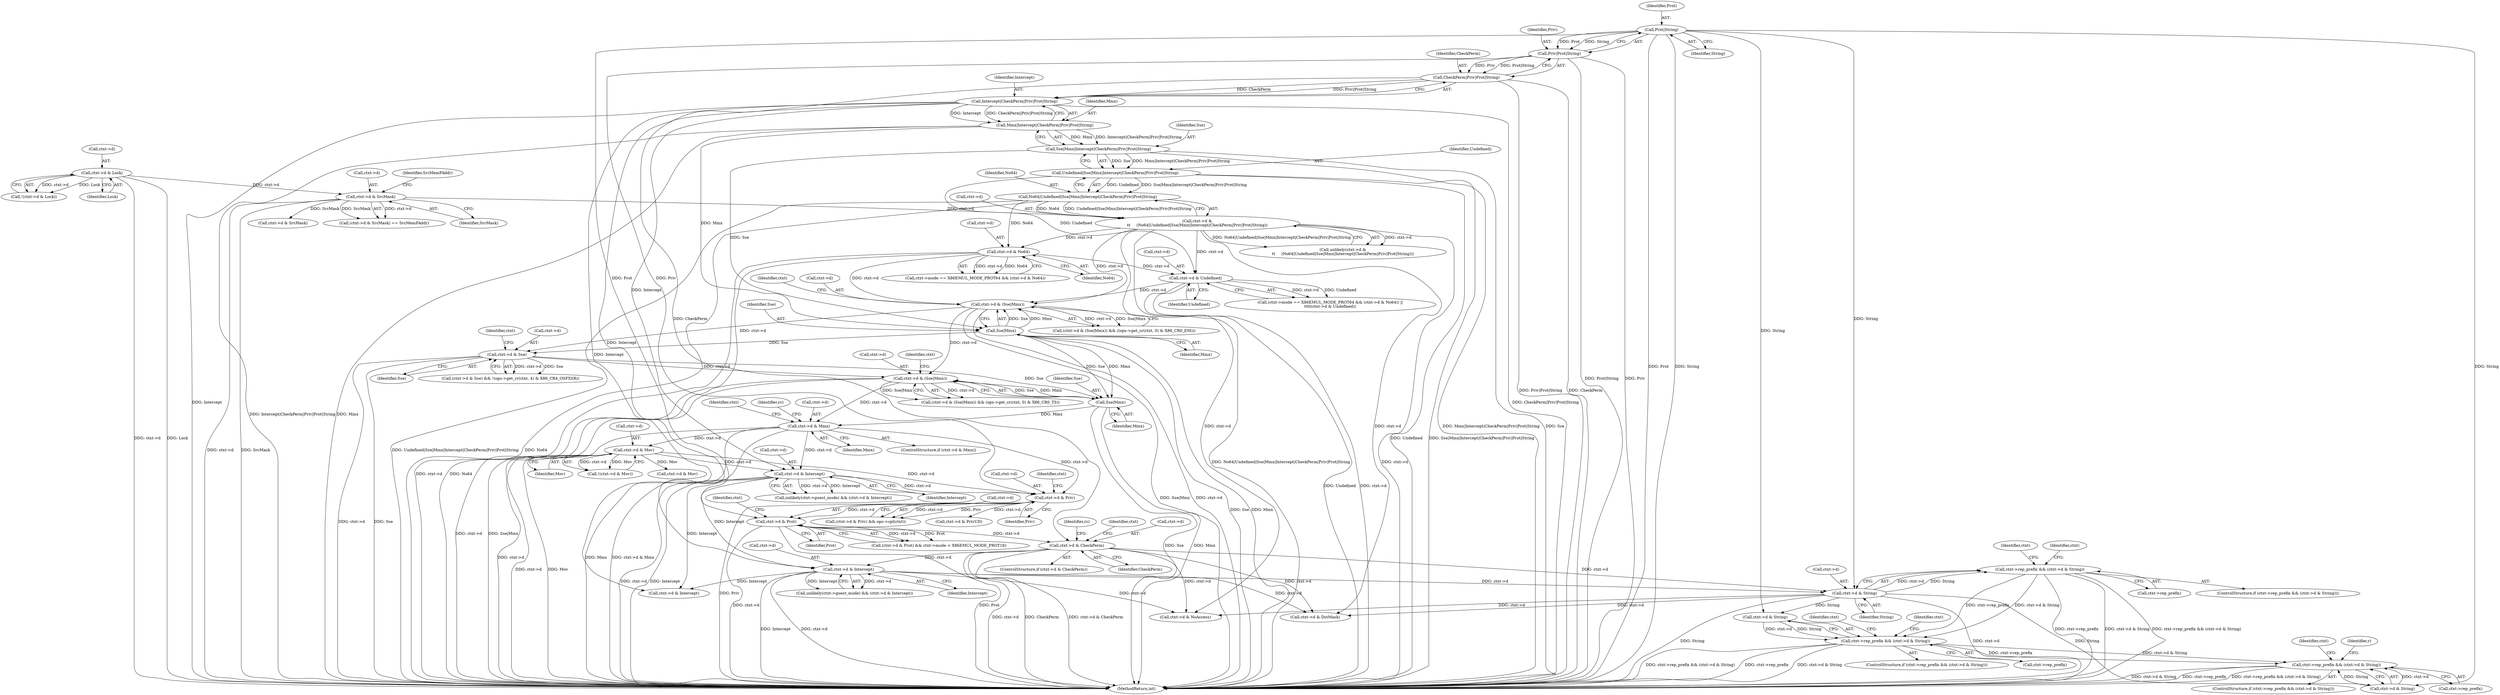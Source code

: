 digraph "0_linux_234f3ce485d54017f15cf5e0699cff4100121601_8@pointer" {
"1000473" [label="(Call,ctxt->rep_prefix && (ctxt->d & String))"];
"1000477" [label="(Call,ctxt->d & String)"];
"1000432" [label="(Call,ctxt->d & CheckPerm)"];
"1000415" [label="(Call,ctxt->d & Prot)"];
"1000388" [label="(Call,ctxt->d & Priv)"];
"1000350" [label="(Call,ctxt->d & Mov)"];
"1000321" [label="(Call,ctxt->d & Mmx)"];
"1000302" [label="(Call,ctxt->d & (Sse|Mmx))"];
"1000283" [label="(Call,ctxt->d & Sse)"];
"1000270" [label="(Call,ctxt->d & (Sse|Mmx))"];
"1000251" [label="(Call,ctxt->d & No64)"];
"1000221" [label="(Call,ctxt->d &\n\t\t     (No64|Undefined|Sse|Mmx|Intercept|CheckPerm|Priv|Prot|String))"];
"1000200" [label="(Call,ctxt->d & SrcMask)"];
"1000179" [label="(Call,ctxt->d & Lock)"];
"1000225" [label="(Call,No64|Undefined|Sse|Mmx|Intercept|CheckPerm|Priv|Prot|String)"];
"1000227" [label="(Call,Undefined|Sse|Mmx|Intercept|CheckPerm|Priv|Prot|String)"];
"1000229" [label="(Call,Sse|Mmx|Intercept|CheckPerm|Priv|Prot|String)"];
"1000231" [label="(Call,Mmx|Intercept|CheckPerm|Priv|Prot|String)"];
"1000233" [label="(Call,Intercept|CheckPerm|Priv|Prot|String)"];
"1000235" [label="(Call,CheckPerm|Priv|Prot|String)"];
"1000237" [label="(Call,Priv|Prot|String)"];
"1000239" [label="(Call,Prot|String)"];
"1000256" [label="(Call,ctxt->d & Undefined)"];
"1000274" [label="(Call,Sse|Mmx)"];
"1000306" [label="(Call,Sse|Mmx)"];
"1000367" [label="(Call,ctxt->d & Intercept)"];
"1000453" [label="(Call,ctxt->d & Intercept)"];
"1000684" [label="(Call,ctxt->rep_prefix && (ctxt->d & String))"];
"1001093" [label="(Call,ctxt->rep_prefix && (ctxt->d & String))"];
"1000231" [label="(Call,Mmx|Intercept|CheckPerm|Priv|Prot|String)"];
"1000422" [label="(Identifier,ctxt)"];
"1000200" [label="(Call,ctxt->d & SrcMask)"];
"1000180" [label="(Call,ctxt->d)"];
"1000226" [label="(Identifier,No64)"];
"1000232" [label="(Identifier,Mmx)"];
"1000322" [label="(Call,ctxt->d)"];
"1000688" [label="(Call,ctxt->d & String)"];
"1000695" [label="(Identifier,ctxt)"];
"1000362" [label="(Call,unlikely(ctxt->guest_mode) && (ctxt->d & Intercept))"];
"1000241" [label="(Identifier,String)"];
"1000664" [label="(Call,ctxt->d & Intercept)"];
"1000515" [label="(Call,ctxt->d & NoAccess)"];
"1000257" [label="(Call,ctxt->d)"];
"1000392" [label="(Identifier,Priv)"];
"1000439" [label="(Identifier,rc)"];
"1000270" [label="(Call,ctxt->d & (Sse|Mmx))"];
"1000367" [label="(Call,ctxt->d & Intercept)"];
"1000269" [label="(Call,(ctxt->d & (Sse|Mmx)) && ((ops->get_cr(ctxt, 0) & X86_CR0_EM)))"];
"1000307" [label="(Identifier,Sse)"];
"1000282" [label="(Call,(ctxt->d & Sse) && !(ops->get_cr(ctxt, 4) & X86_CR4_OSFXSR))"];
"1000451" [label="(Identifier,ctxt)"];
"1000473" [label="(Call,ctxt->rep_prefix && (ctxt->d & String))"];
"1000325" [label="(Identifier,Mmx)"];
"1000220" [label="(Call,unlikely(ctxt->d &\n\t\t     (No64|Undefined|Sse|Mmx|Intercept|CheckPerm|Priv|Prot|String)))"];
"1000388" [label="(Call,ctxt->d & Priv)"];
"1000284" [label="(Call,ctxt->d)"];
"1000510" [label="(Identifier,ctxt)"];
"1000415" [label="(Call,ctxt->d & Prot)"];
"1000302" [label="(Call,ctxt->d & (Sse|Mmx))"];
"1000274" [label="(Call,Sse|Mmx)"];
"1000365" [label="(Identifier,ctxt)"];
"1000477" [label="(Call,ctxt->d & String)"];
"1000448" [label="(Call,unlikely(ctxt->guest_mode) && (ctxt->d & Intercept))"];
"1000279" [label="(Identifier,ctxt)"];
"1000222" [label="(Call,ctxt->d)"];
"1000368" [label="(Call,ctxt->d)"];
"1000283" [label="(Call,ctxt->d & Sse)"];
"1000227" [label="(Call,Undefined|Sse|Mmx|Intercept|CheckPerm|Priv|Prot|String)"];
"1000245" [label="(Call,ctxt->mode == X86EMUL_MODE_PROT64 && (ctxt->d & No64))"];
"1000414" [label="(Call,(ctxt->d & Prot) && ctxt->mode < X86EMUL_MODE_PROT16)"];
"1000701" [label="(Identifier,ctxt)"];
"1000436" [label="(Identifier,CheckPerm)"];
"1001097" [label="(Call,ctxt->d & String)"];
"1000255" [label="(Identifier,No64)"];
"1000387" [label="(Call,(ctxt->d & Priv) && ops->cpl(ctxt))"];
"1000201" [label="(Call,ctxt->d)"];
"1000291" [label="(Identifier,ctxt)"];
"1001094" [label="(Call,ctxt->rep_prefix)"];
"1000389" [label="(Call,ctxt->d)"];
"1000685" [label="(Call,ctxt->rep_prefix)"];
"1001064" [label="(Call,ctxt->d & SrcMask)"];
"1000350" [label="(Call,ctxt->d & Mov)"];
"1000233" [label="(Call,Intercept|CheckPerm|Priv|Prot|String)"];
"1000244" [label="(Call,(ctxt->mode == X86EMUL_MODE_PROT64 && (ctxt->d & No64)) ||\n\t\t\t\t(ctxt->d & Undefined))"];
"1000481" [label="(Identifier,String)"];
"1000432" [label="(Call,ctxt->d & CheckPerm)"];
"1000308" [label="(Identifier,Mmx)"];
"1000596" [label="(Call,ctxt->d & DstMask)"];
"1000276" [label="(Identifier,Mmx)"];
"1001092" [label="(ControlStructure,if (ctxt->rep_prefix && (ctxt->d & String)))"];
"1000320" [label="(ControlStructure,if (ctxt->d & Mmx))"];
"1000301" [label="(Call,(ctxt->d & (Sse|Mmx)) && (ops->get_cr(ctxt, 0) & X86_CR0_TS))"];
"1000225" [label="(Call,No64|Undefined|Sse|Mmx|Intercept|CheckPerm|Priv|Prot|String)"];
"1000394" [label="(Identifier,ctxt)"];
"1000183" [label="(Identifier,Lock)"];
"1001192" [label="(Identifier,ctxt)"];
"1001093" [label="(Call,ctxt->rep_prefix && (ctxt->d & String))"];
"1000486" [label="(Identifier,ctxt)"];
"1000354" [label="(Identifier,Mov)"];
"1001480" [label="(MethodReturn,int)"];
"1000311" [label="(Identifier,ctxt)"];
"1000419" [label="(Identifier,Prot)"];
"1000178" [label="(Call,!(ctxt->d & Lock))"];
"1000239" [label="(Call,Prot|String)"];
"1000454" [label="(Call,ctxt->d)"];
"1000684" [label="(Call,ctxt->rep_prefix && (ctxt->d & String))"];
"1000457" [label="(Identifier,Intercept)"];
"1000236" [label="(Identifier,CheckPerm)"];
"1001106" [label="(Identifier,r)"];
"1000260" [label="(Identifier,Undefined)"];
"1000474" [label="(Call,ctxt->rep_prefix)"];
"1000199" [label="(Call,(ctxt->d & SrcMask) == SrcMemFAddr)"];
"1000351" [label="(Call,ctxt->d)"];
"1000431" [label="(ControlStructure,if (ctxt->d & CheckPerm))"];
"1000252" [label="(Call,ctxt->d)"];
"1000472" [label="(ControlStructure,if (ctxt->rep_prefix && (ctxt->d & String)))"];
"1000230" [label="(Identifier,Sse)"];
"1000204" [label="(Identifier,SrcMask)"];
"1000371" [label="(Identifier,Intercept)"];
"1000303" [label="(Call,ctxt->d)"];
"1000228" [label="(Identifier,Undefined)"];
"1000234" [label="(Identifier,Intercept)"];
"1000205" [label="(Identifier,SrcMemFAddr)"];
"1000271" [label="(Call,ctxt->d)"];
"1000453" [label="(Call,ctxt->d & Intercept)"];
"1000179" [label="(Call,ctxt->d & Lock)"];
"1000229" [label="(Call,Sse|Mmx|Intercept|CheckPerm|Priv|Prot|String)"];
"1000235" [label="(Call,CheckPerm|Priv|Prot|String)"];
"1000256" [label="(Call,ctxt->d & Undefined)"];
"1000240" [label="(Identifier,Prot)"];
"1000433" [label="(Call,ctxt->d)"];
"1000306" [label="(Call,Sse|Mmx)"];
"1000221" [label="(Call,ctxt->d &\n\t\t     (No64|Undefined|Sse|Mmx|Intercept|CheckPerm|Priv|Prot|String))"];
"1000287" [label="(Identifier,Sse)"];
"1000237" [label="(Call,Priv|Prot|String)"];
"1000683" [label="(ControlStructure,if (ctxt->rep_prefix && (ctxt->d & String)))"];
"1000613" [label="(Call,ctxt->d & Mov)"];
"1000478" [label="(Call,ctxt->d)"];
"1000238" [label="(Identifier,Priv)"];
"1000349" [label="(Call,!(ctxt->d & Mov))"];
"1000416" [label="(Call,ctxt->d)"];
"1000275" [label="(Identifier,Sse)"];
"1000251" [label="(Call,ctxt->d & No64)"];
"1000397" [label="(Call,ctxt->d & PrivUD)"];
"1000328" [label="(Identifier,rc)"];
"1000321" [label="(Call,ctxt->d & Mmx)"];
"1000473" -> "1000472"  [label="AST: "];
"1000473" -> "1000474"  [label="CFG: "];
"1000473" -> "1000477"  [label="CFG: "];
"1000474" -> "1000473"  [label="AST: "];
"1000477" -> "1000473"  [label="AST: "];
"1000486" -> "1000473"  [label="CFG: "];
"1000510" -> "1000473"  [label="CFG: "];
"1000473" -> "1001480"  [label="DDG: ctxt->rep_prefix"];
"1000473" -> "1001480"  [label="DDG: ctxt->d & String"];
"1000473" -> "1001480"  [label="DDG: ctxt->rep_prefix && (ctxt->d & String)"];
"1000477" -> "1000473"  [label="DDG: ctxt->d"];
"1000477" -> "1000473"  [label="DDG: String"];
"1000473" -> "1000684"  [label="DDG: ctxt->rep_prefix"];
"1000473" -> "1000684"  [label="DDG: ctxt->d & String"];
"1000477" -> "1000481"  [label="CFG: "];
"1000478" -> "1000477"  [label="AST: "];
"1000481" -> "1000477"  [label="AST: "];
"1000477" -> "1001480"  [label="DDG: String"];
"1000477" -> "1001480"  [label="DDG: ctxt->d"];
"1000432" -> "1000477"  [label="DDG: ctxt->d"];
"1000453" -> "1000477"  [label="DDG: ctxt->d"];
"1000239" -> "1000477"  [label="DDG: String"];
"1000477" -> "1000515"  [label="DDG: ctxt->d"];
"1000477" -> "1000596"  [label="DDG: ctxt->d"];
"1000477" -> "1000688"  [label="DDG: String"];
"1000477" -> "1001097"  [label="DDG: String"];
"1000432" -> "1000431"  [label="AST: "];
"1000432" -> "1000436"  [label="CFG: "];
"1000433" -> "1000432"  [label="AST: "];
"1000436" -> "1000432"  [label="AST: "];
"1000439" -> "1000432"  [label="CFG: "];
"1000451" -> "1000432"  [label="CFG: "];
"1000432" -> "1001480"  [label="DDG: CheckPerm"];
"1000432" -> "1001480"  [label="DDG: ctxt->d & CheckPerm"];
"1000432" -> "1001480"  [label="DDG: ctxt->d"];
"1000415" -> "1000432"  [label="DDG: ctxt->d"];
"1000235" -> "1000432"  [label="DDG: CheckPerm"];
"1000432" -> "1000453"  [label="DDG: ctxt->d"];
"1000432" -> "1000515"  [label="DDG: ctxt->d"];
"1000432" -> "1000596"  [label="DDG: ctxt->d"];
"1000415" -> "1000414"  [label="AST: "];
"1000415" -> "1000419"  [label="CFG: "];
"1000416" -> "1000415"  [label="AST: "];
"1000419" -> "1000415"  [label="AST: "];
"1000422" -> "1000415"  [label="CFG: "];
"1000414" -> "1000415"  [label="CFG: "];
"1000415" -> "1001480"  [label="DDG: ctxt->d"];
"1000415" -> "1001480"  [label="DDG: Prot"];
"1000415" -> "1000414"  [label="DDG: ctxt->d"];
"1000415" -> "1000414"  [label="DDG: Prot"];
"1000388" -> "1000415"  [label="DDG: ctxt->d"];
"1000239" -> "1000415"  [label="DDG: Prot"];
"1000388" -> "1000387"  [label="AST: "];
"1000388" -> "1000392"  [label="CFG: "];
"1000389" -> "1000388"  [label="AST: "];
"1000392" -> "1000388"  [label="AST: "];
"1000394" -> "1000388"  [label="CFG: "];
"1000387" -> "1000388"  [label="CFG: "];
"1000388" -> "1001480"  [label="DDG: Priv"];
"1000388" -> "1000387"  [label="DDG: ctxt->d"];
"1000388" -> "1000387"  [label="DDG: Priv"];
"1000350" -> "1000388"  [label="DDG: ctxt->d"];
"1000367" -> "1000388"  [label="DDG: ctxt->d"];
"1000321" -> "1000388"  [label="DDG: ctxt->d"];
"1000237" -> "1000388"  [label="DDG: Priv"];
"1000388" -> "1000397"  [label="DDG: ctxt->d"];
"1000350" -> "1000349"  [label="AST: "];
"1000350" -> "1000354"  [label="CFG: "];
"1000351" -> "1000350"  [label="AST: "];
"1000354" -> "1000350"  [label="AST: "];
"1000349" -> "1000350"  [label="CFG: "];
"1000350" -> "1001480"  [label="DDG: ctxt->d"];
"1000350" -> "1001480"  [label="DDG: Mov"];
"1000350" -> "1000349"  [label="DDG: ctxt->d"];
"1000350" -> "1000349"  [label="DDG: Mov"];
"1000321" -> "1000350"  [label="DDG: ctxt->d"];
"1000350" -> "1000367"  [label="DDG: ctxt->d"];
"1000350" -> "1000613"  [label="DDG: Mov"];
"1000321" -> "1000320"  [label="AST: "];
"1000321" -> "1000325"  [label="CFG: "];
"1000322" -> "1000321"  [label="AST: "];
"1000325" -> "1000321"  [label="AST: "];
"1000328" -> "1000321"  [label="CFG: "];
"1000365" -> "1000321"  [label="CFG: "];
"1000321" -> "1001480"  [label="DDG: ctxt->d"];
"1000321" -> "1001480"  [label="DDG: Mmx"];
"1000321" -> "1001480"  [label="DDG: ctxt->d & Mmx"];
"1000302" -> "1000321"  [label="DDG: ctxt->d"];
"1000306" -> "1000321"  [label="DDG: Mmx"];
"1000321" -> "1000367"  [label="DDG: ctxt->d"];
"1000302" -> "1000301"  [label="AST: "];
"1000302" -> "1000306"  [label="CFG: "];
"1000303" -> "1000302"  [label="AST: "];
"1000306" -> "1000302"  [label="AST: "];
"1000311" -> "1000302"  [label="CFG: "];
"1000301" -> "1000302"  [label="CFG: "];
"1000302" -> "1001480"  [label="DDG: ctxt->d"];
"1000302" -> "1001480"  [label="DDG: Sse|Mmx"];
"1000302" -> "1000301"  [label="DDG: ctxt->d"];
"1000302" -> "1000301"  [label="DDG: Sse|Mmx"];
"1000283" -> "1000302"  [label="DDG: ctxt->d"];
"1000270" -> "1000302"  [label="DDG: ctxt->d"];
"1000306" -> "1000302"  [label="DDG: Sse"];
"1000306" -> "1000302"  [label="DDG: Mmx"];
"1000283" -> "1000282"  [label="AST: "];
"1000283" -> "1000287"  [label="CFG: "];
"1000284" -> "1000283"  [label="AST: "];
"1000287" -> "1000283"  [label="AST: "];
"1000291" -> "1000283"  [label="CFG: "];
"1000282" -> "1000283"  [label="CFG: "];
"1000283" -> "1001480"  [label="DDG: ctxt->d"];
"1000283" -> "1001480"  [label="DDG: Sse"];
"1000283" -> "1000282"  [label="DDG: ctxt->d"];
"1000283" -> "1000282"  [label="DDG: Sse"];
"1000270" -> "1000283"  [label="DDG: ctxt->d"];
"1000274" -> "1000283"  [label="DDG: Sse"];
"1000283" -> "1000306"  [label="DDG: Sse"];
"1000270" -> "1000269"  [label="AST: "];
"1000270" -> "1000274"  [label="CFG: "];
"1000271" -> "1000270"  [label="AST: "];
"1000274" -> "1000270"  [label="AST: "];
"1000279" -> "1000270"  [label="CFG: "];
"1000269" -> "1000270"  [label="CFG: "];
"1000270" -> "1001480"  [label="DDG: Sse|Mmx"];
"1000270" -> "1001480"  [label="DDG: ctxt->d"];
"1000270" -> "1000269"  [label="DDG: ctxt->d"];
"1000270" -> "1000269"  [label="DDG: Sse|Mmx"];
"1000251" -> "1000270"  [label="DDG: ctxt->d"];
"1000221" -> "1000270"  [label="DDG: ctxt->d"];
"1000256" -> "1000270"  [label="DDG: ctxt->d"];
"1000274" -> "1000270"  [label="DDG: Sse"];
"1000274" -> "1000270"  [label="DDG: Mmx"];
"1000251" -> "1000245"  [label="AST: "];
"1000251" -> "1000255"  [label="CFG: "];
"1000252" -> "1000251"  [label="AST: "];
"1000255" -> "1000251"  [label="AST: "];
"1000245" -> "1000251"  [label="CFG: "];
"1000251" -> "1001480"  [label="DDG: No64"];
"1000251" -> "1001480"  [label="DDG: ctxt->d"];
"1000251" -> "1000245"  [label="DDG: ctxt->d"];
"1000251" -> "1000245"  [label="DDG: No64"];
"1000221" -> "1000251"  [label="DDG: ctxt->d"];
"1000225" -> "1000251"  [label="DDG: No64"];
"1000251" -> "1000256"  [label="DDG: ctxt->d"];
"1000221" -> "1000220"  [label="AST: "];
"1000221" -> "1000225"  [label="CFG: "];
"1000222" -> "1000221"  [label="AST: "];
"1000225" -> "1000221"  [label="AST: "];
"1000220" -> "1000221"  [label="CFG: "];
"1000221" -> "1001480"  [label="DDG: No64|Undefined|Sse|Mmx|Intercept|CheckPerm|Priv|Prot|String"];
"1000221" -> "1001480"  [label="DDG: ctxt->d"];
"1000221" -> "1000220"  [label="DDG: ctxt->d"];
"1000221" -> "1000220"  [label="DDG: No64|Undefined|Sse|Mmx|Intercept|CheckPerm|Priv|Prot|String"];
"1000200" -> "1000221"  [label="DDG: ctxt->d"];
"1000225" -> "1000221"  [label="DDG: No64"];
"1000225" -> "1000221"  [label="DDG: Undefined|Sse|Mmx|Intercept|CheckPerm|Priv|Prot|String"];
"1000221" -> "1000256"  [label="DDG: ctxt->d"];
"1000221" -> "1000515"  [label="DDG: ctxt->d"];
"1000221" -> "1000596"  [label="DDG: ctxt->d"];
"1000200" -> "1000199"  [label="AST: "];
"1000200" -> "1000204"  [label="CFG: "];
"1000201" -> "1000200"  [label="AST: "];
"1000204" -> "1000200"  [label="AST: "];
"1000205" -> "1000200"  [label="CFG: "];
"1000200" -> "1001480"  [label="DDG: ctxt->d"];
"1000200" -> "1001480"  [label="DDG: SrcMask"];
"1000200" -> "1000199"  [label="DDG: ctxt->d"];
"1000200" -> "1000199"  [label="DDG: SrcMask"];
"1000179" -> "1000200"  [label="DDG: ctxt->d"];
"1000200" -> "1001064"  [label="DDG: SrcMask"];
"1000179" -> "1000178"  [label="AST: "];
"1000179" -> "1000183"  [label="CFG: "];
"1000180" -> "1000179"  [label="AST: "];
"1000183" -> "1000179"  [label="AST: "];
"1000178" -> "1000179"  [label="CFG: "];
"1000179" -> "1001480"  [label="DDG: ctxt->d"];
"1000179" -> "1001480"  [label="DDG: Lock"];
"1000179" -> "1000178"  [label="DDG: ctxt->d"];
"1000179" -> "1000178"  [label="DDG: Lock"];
"1000225" -> "1000227"  [label="CFG: "];
"1000226" -> "1000225"  [label="AST: "];
"1000227" -> "1000225"  [label="AST: "];
"1000225" -> "1001480"  [label="DDG: Undefined|Sse|Mmx|Intercept|CheckPerm|Priv|Prot|String"];
"1000225" -> "1001480"  [label="DDG: No64"];
"1000227" -> "1000225"  [label="DDG: Undefined"];
"1000227" -> "1000225"  [label="DDG: Sse|Mmx|Intercept|CheckPerm|Priv|Prot|String"];
"1000227" -> "1000229"  [label="CFG: "];
"1000228" -> "1000227"  [label="AST: "];
"1000229" -> "1000227"  [label="AST: "];
"1000227" -> "1001480"  [label="DDG: Undefined"];
"1000227" -> "1001480"  [label="DDG: Sse|Mmx|Intercept|CheckPerm|Priv|Prot|String"];
"1000229" -> "1000227"  [label="DDG: Sse"];
"1000229" -> "1000227"  [label="DDG: Mmx|Intercept|CheckPerm|Priv|Prot|String"];
"1000227" -> "1000256"  [label="DDG: Undefined"];
"1000229" -> "1000231"  [label="CFG: "];
"1000230" -> "1000229"  [label="AST: "];
"1000231" -> "1000229"  [label="AST: "];
"1000229" -> "1001480"  [label="DDG: Mmx|Intercept|CheckPerm|Priv|Prot|String"];
"1000229" -> "1001480"  [label="DDG: Sse"];
"1000231" -> "1000229"  [label="DDG: Mmx"];
"1000231" -> "1000229"  [label="DDG: Intercept|CheckPerm|Priv|Prot|String"];
"1000229" -> "1000274"  [label="DDG: Sse"];
"1000231" -> "1000233"  [label="CFG: "];
"1000232" -> "1000231"  [label="AST: "];
"1000233" -> "1000231"  [label="AST: "];
"1000231" -> "1001480"  [label="DDG: Intercept|CheckPerm|Priv|Prot|String"];
"1000231" -> "1001480"  [label="DDG: Mmx"];
"1000233" -> "1000231"  [label="DDG: Intercept"];
"1000233" -> "1000231"  [label="DDG: CheckPerm|Priv|Prot|String"];
"1000231" -> "1000274"  [label="DDG: Mmx"];
"1000233" -> "1000235"  [label="CFG: "];
"1000234" -> "1000233"  [label="AST: "];
"1000235" -> "1000233"  [label="AST: "];
"1000233" -> "1001480"  [label="DDG: CheckPerm|Priv|Prot|String"];
"1000233" -> "1001480"  [label="DDG: Intercept"];
"1000235" -> "1000233"  [label="DDG: CheckPerm"];
"1000235" -> "1000233"  [label="DDG: Priv|Prot|String"];
"1000233" -> "1000367"  [label="DDG: Intercept"];
"1000233" -> "1000453"  [label="DDG: Intercept"];
"1000233" -> "1000664"  [label="DDG: Intercept"];
"1000235" -> "1000237"  [label="CFG: "];
"1000236" -> "1000235"  [label="AST: "];
"1000237" -> "1000235"  [label="AST: "];
"1000235" -> "1001480"  [label="DDG: Priv|Prot|String"];
"1000235" -> "1001480"  [label="DDG: CheckPerm"];
"1000237" -> "1000235"  [label="DDG: Priv"];
"1000237" -> "1000235"  [label="DDG: Prot|String"];
"1000237" -> "1000239"  [label="CFG: "];
"1000238" -> "1000237"  [label="AST: "];
"1000239" -> "1000237"  [label="AST: "];
"1000237" -> "1001480"  [label="DDG: Prot|String"];
"1000237" -> "1001480"  [label="DDG: Priv"];
"1000239" -> "1000237"  [label="DDG: Prot"];
"1000239" -> "1000237"  [label="DDG: String"];
"1000239" -> "1000241"  [label="CFG: "];
"1000240" -> "1000239"  [label="AST: "];
"1000241" -> "1000239"  [label="AST: "];
"1000239" -> "1001480"  [label="DDG: Prot"];
"1000239" -> "1001480"  [label="DDG: String"];
"1000239" -> "1000688"  [label="DDG: String"];
"1000239" -> "1001097"  [label="DDG: String"];
"1000256" -> "1000244"  [label="AST: "];
"1000256" -> "1000260"  [label="CFG: "];
"1000257" -> "1000256"  [label="AST: "];
"1000260" -> "1000256"  [label="AST: "];
"1000244" -> "1000256"  [label="CFG: "];
"1000256" -> "1001480"  [label="DDG: Undefined"];
"1000256" -> "1001480"  [label="DDG: ctxt->d"];
"1000256" -> "1000244"  [label="DDG: ctxt->d"];
"1000256" -> "1000244"  [label="DDG: Undefined"];
"1000274" -> "1000276"  [label="CFG: "];
"1000275" -> "1000274"  [label="AST: "];
"1000276" -> "1000274"  [label="AST: "];
"1000274" -> "1001480"  [label="DDG: Sse"];
"1000274" -> "1001480"  [label="DDG: Mmx"];
"1000274" -> "1000306"  [label="DDG: Sse"];
"1000274" -> "1000306"  [label="DDG: Mmx"];
"1000306" -> "1000308"  [label="CFG: "];
"1000307" -> "1000306"  [label="AST: "];
"1000308" -> "1000306"  [label="AST: "];
"1000306" -> "1001480"  [label="DDG: Sse"];
"1000306" -> "1001480"  [label="DDG: Mmx"];
"1000367" -> "1000362"  [label="AST: "];
"1000367" -> "1000371"  [label="CFG: "];
"1000368" -> "1000367"  [label="AST: "];
"1000371" -> "1000367"  [label="AST: "];
"1000362" -> "1000367"  [label="CFG: "];
"1000367" -> "1001480"  [label="DDG: ctxt->d"];
"1000367" -> "1001480"  [label="DDG: Intercept"];
"1000367" -> "1000362"  [label="DDG: ctxt->d"];
"1000367" -> "1000362"  [label="DDG: Intercept"];
"1000367" -> "1000453"  [label="DDG: Intercept"];
"1000367" -> "1000664"  [label="DDG: Intercept"];
"1000453" -> "1000448"  [label="AST: "];
"1000453" -> "1000457"  [label="CFG: "];
"1000454" -> "1000453"  [label="AST: "];
"1000457" -> "1000453"  [label="AST: "];
"1000448" -> "1000453"  [label="CFG: "];
"1000453" -> "1001480"  [label="DDG: Intercept"];
"1000453" -> "1001480"  [label="DDG: ctxt->d"];
"1000453" -> "1000448"  [label="DDG: ctxt->d"];
"1000453" -> "1000448"  [label="DDG: Intercept"];
"1000453" -> "1000515"  [label="DDG: ctxt->d"];
"1000453" -> "1000596"  [label="DDG: ctxt->d"];
"1000453" -> "1000664"  [label="DDG: Intercept"];
"1000684" -> "1000683"  [label="AST: "];
"1000684" -> "1000685"  [label="CFG: "];
"1000684" -> "1000688"  [label="CFG: "];
"1000685" -> "1000684"  [label="AST: "];
"1000688" -> "1000684"  [label="AST: "];
"1000695" -> "1000684"  [label="CFG: "];
"1000701" -> "1000684"  [label="CFG: "];
"1000684" -> "1001480"  [label="DDG: ctxt->rep_prefix && (ctxt->d & String)"];
"1000684" -> "1001480"  [label="DDG: ctxt->rep_prefix"];
"1000684" -> "1001480"  [label="DDG: ctxt->d & String"];
"1000688" -> "1000684"  [label="DDG: ctxt->d"];
"1000688" -> "1000684"  [label="DDG: String"];
"1000684" -> "1001093"  [label="DDG: ctxt->rep_prefix"];
"1000684" -> "1001093"  [label="DDG: ctxt->d & String"];
"1001093" -> "1001092"  [label="AST: "];
"1001093" -> "1001094"  [label="CFG: "];
"1001093" -> "1001097"  [label="CFG: "];
"1001094" -> "1001093"  [label="AST: "];
"1001097" -> "1001093"  [label="AST: "];
"1001106" -> "1001093"  [label="CFG: "];
"1001192" -> "1001093"  [label="CFG: "];
"1001093" -> "1001480"  [label="DDG: ctxt->d & String"];
"1001093" -> "1001480"  [label="DDG: ctxt->rep_prefix"];
"1001093" -> "1001480"  [label="DDG: ctxt->rep_prefix && (ctxt->d & String)"];
"1001097" -> "1001093"  [label="DDG: ctxt->d"];
"1001097" -> "1001093"  [label="DDG: String"];
}
